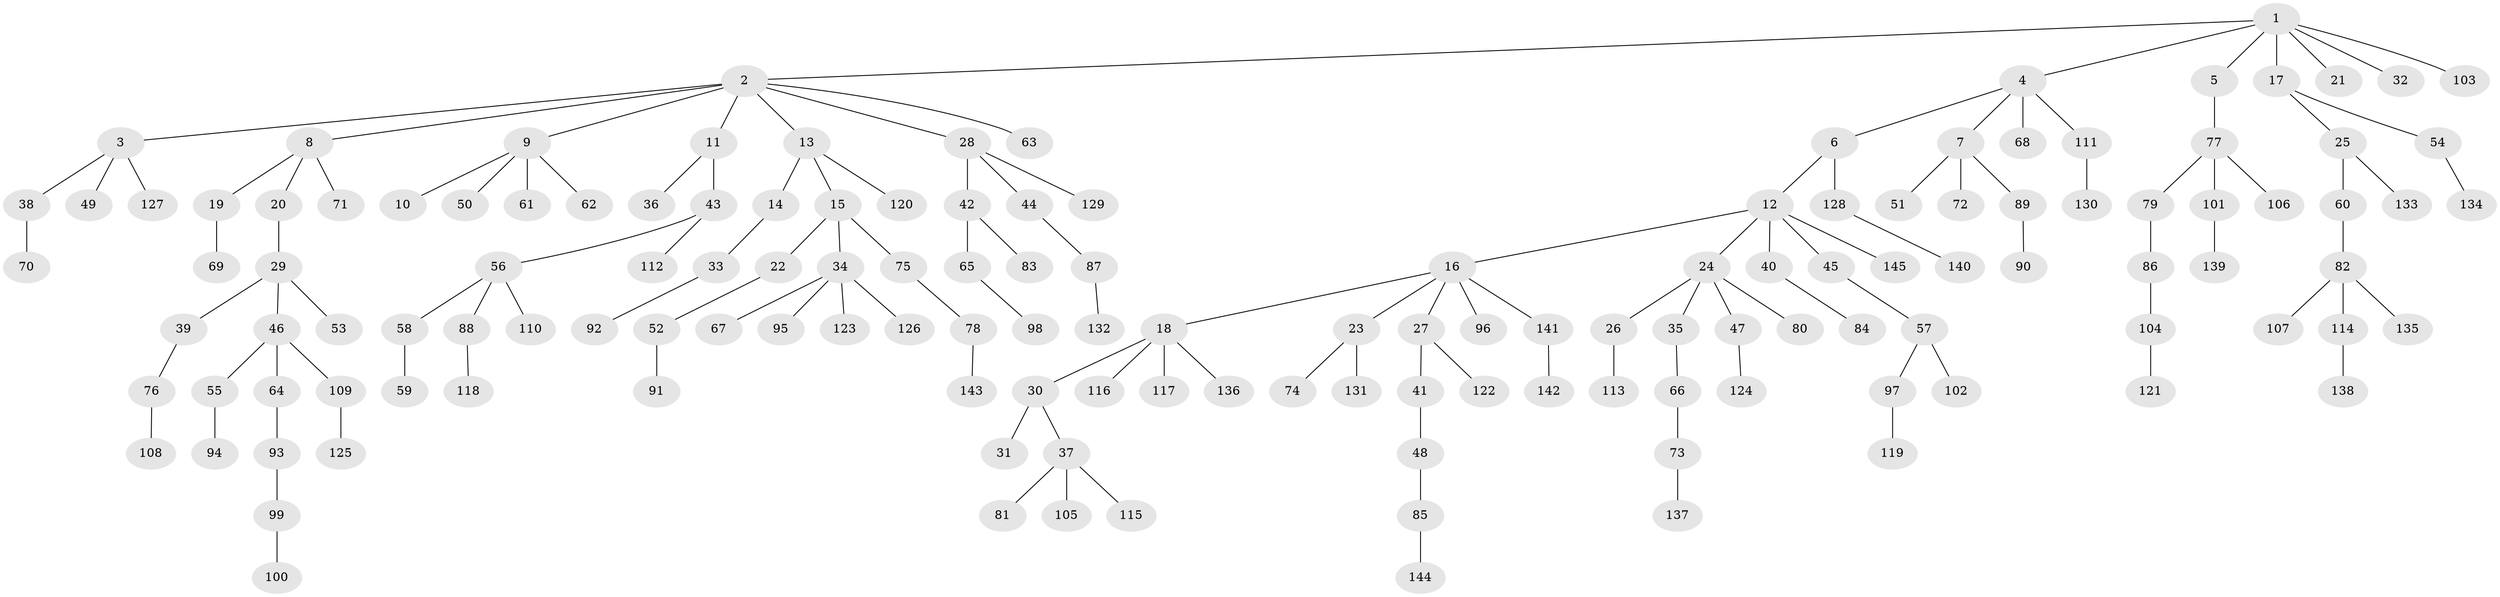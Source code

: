 // Generated by graph-tools (version 1.1) at 2025/37/03/09/25 02:37:01]
// undirected, 145 vertices, 144 edges
graph export_dot {
graph [start="1"]
  node [color=gray90,style=filled];
  1;
  2;
  3;
  4;
  5;
  6;
  7;
  8;
  9;
  10;
  11;
  12;
  13;
  14;
  15;
  16;
  17;
  18;
  19;
  20;
  21;
  22;
  23;
  24;
  25;
  26;
  27;
  28;
  29;
  30;
  31;
  32;
  33;
  34;
  35;
  36;
  37;
  38;
  39;
  40;
  41;
  42;
  43;
  44;
  45;
  46;
  47;
  48;
  49;
  50;
  51;
  52;
  53;
  54;
  55;
  56;
  57;
  58;
  59;
  60;
  61;
  62;
  63;
  64;
  65;
  66;
  67;
  68;
  69;
  70;
  71;
  72;
  73;
  74;
  75;
  76;
  77;
  78;
  79;
  80;
  81;
  82;
  83;
  84;
  85;
  86;
  87;
  88;
  89;
  90;
  91;
  92;
  93;
  94;
  95;
  96;
  97;
  98;
  99;
  100;
  101;
  102;
  103;
  104;
  105;
  106;
  107;
  108;
  109;
  110;
  111;
  112;
  113;
  114;
  115;
  116;
  117;
  118;
  119;
  120;
  121;
  122;
  123;
  124;
  125;
  126;
  127;
  128;
  129;
  130;
  131;
  132;
  133;
  134;
  135;
  136;
  137;
  138;
  139;
  140;
  141;
  142;
  143;
  144;
  145;
  1 -- 2;
  1 -- 4;
  1 -- 5;
  1 -- 17;
  1 -- 21;
  1 -- 32;
  1 -- 103;
  2 -- 3;
  2 -- 8;
  2 -- 9;
  2 -- 11;
  2 -- 13;
  2 -- 28;
  2 -- 63;
  3 -- 38;
  3 -- 49;
  3 -- 127;
  4 -- 6;
  4 -- 7;
  4 -- 68;
  4 -- 111;
  5 -- 77;
  6 -- 12;
  6 -- 128;
  7 -- 51;
  7 -- 72;
  7 -- 89;
  8 -- 19;
  8 -- 20;
  8 -- 71;
  9 -- 10;
  9 -- 50;
  9 -- 61;
  9 -- 62;
  11 -- 36;
  11 -- 43;
  12 -- 16;
  12 -- 24;
  12 -- 40;
  12 -- 45;
  12 -- 145;
  13 -- 14;
  13 -- 15;
  13 -- 120;
  14 -- 33;
  15 -- 22;
  15 -- 34;
  15 -- 75;
  16 -- 18;
  16 -- 23;
  16 -- 27;
  16 -- 96;
  16 -- 141;
  17 -- 25;
  17 -- 54;
  18 -- 30;
  18 -- 116;
  18 -- 117;
  18 -- 136;
  19 -- 69;
  20 -- 29;
  22 -- 52;
  23 -- 74;
  23 -- 131;
  24 -- 26;
  24 -- 35;
  24 -- 47;
  24 -- 80;
  25 -- 60;
  25 -- 133;
  26 -- 113;
  27 -- 41;
  27 -- 122;
  28 -- 42;
  28 -- 44;
  28 -- 129;
  29 -- 39;
  29 -- 46;
  29 -- 53;
  30 -- 31;
  30 -- 37;
  33 -- 92;
  34 -- 67;
  34 -- 95;
  34 -- 123;
  34 -- 126;
  35 -- 66;
  37 -- 81;
  37 -- 105;
  37 -- 115;
  38 -- 70;
  39 -- 76;
  40 -- 84;
  41 -- 48;
  42 -- 65;
  42 -- 83;
  43 -- 56;
  43 -- 112;
  44 -- 87;
  45 -- 57;
  46 -- 55;
  46 -- 64;
  46 -- 109;
  47 -- 124;
  48 -- 85;
  52 -- 91;
  54 -- 134;
  55 -- 94;
  56 -- 58;
  56 -- 88;
  56 -- 110;
  57 -- 97;
  57 -- 102;
  58 -- 59;
  60 -- 82;
  64 -- 93;
  65 -- 98;
  66 -- 73;
  73 -- 137;
  75 -- 78;
  76 -- 108;
  77 -- 79;
  77 -- 101;
  77 -- 106;
  78 -- 143;
  79 -- 86;
  82 -- 107;
  82 -- 114;
  82 -- 135;
  85 -- 144;
  86 -- 104;
  87 -- 132;
  88 -- 118;
  89 -- 90;
  93 -- 99;
  97 -- 119;
  99 -- 100;
  101 -- 139;
  104 -- 121;
  109 -- 125;
  111 -- 130;
  114 -- 138;
  128 -- 140;
  141 -- 142;
}
